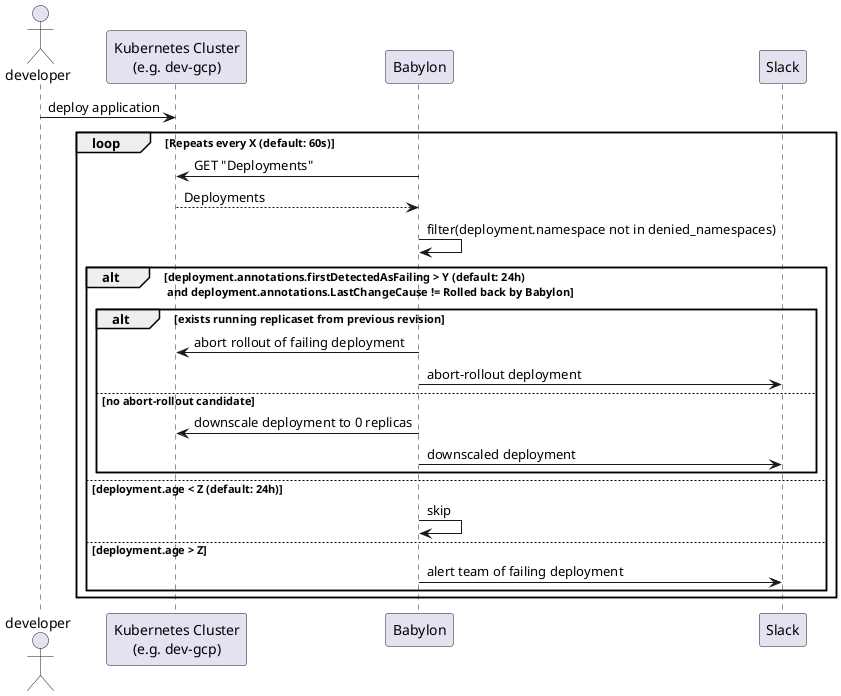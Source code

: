 @startuml babylon-flow 
actor developer as developer
participant k8s as "Kubernetes Cluster\n(e.g. dev-gcp)"
participant babylon as "Babylon"
participant alertmanager as "Slack"

developer -> k8s: deploy application
loop Repeats every X (default: 60s)
babylon -> k8s: GET "Deployments"
return Deployments
babylon -> babylon: filter(deployment.namespace not in denied_namespaces)

alt deployment.annotations.firstDetectedAsFailing > Y (default: 24h) \n and deployment.annotations.LastChangeCause != Rolled back by Babylon

    alt exists running replicaset from previous revision
        
        babylon -> k8s: abort rollout of failing deployment
        babylon -> alertmanager: abort-rollout deployment

    else no abort-rollout candidate

        babylon -> k8s: downscale deployment to 0 replicas
        babylon -> alertmanager: downscaled deployment

    end

else deployment.age < Z (default: 24h)
    
    babylon -> babylon: skip

else deployment.age > Z

    babylon -> alertmanager: alert team of failing deployment
end

end
@enduml
